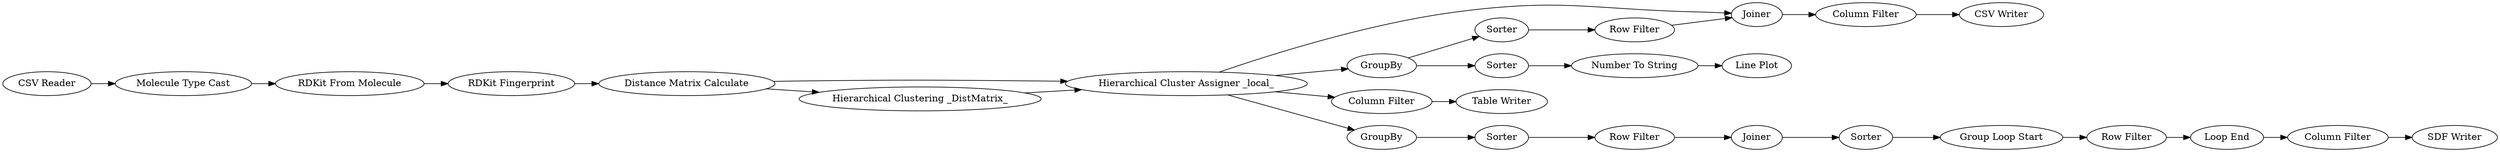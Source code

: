 digraph {
	"-235860733721945097_27" [label=Joiner]
	"2410571071434286933_275" [label="Number To String"]
	"-235860733721945097_29" [label=Sorter]
	"-235860733721945097_26" [label="Column Filter"]
	"2690057396470767499_16" [label=Sorter]
	"2410571071434286933_282" [label=Joiner]
	"2410571071434286933_276" [label="Line Plot"]
	"2410571071434286933_16" [label=Sorter]
	"2410571071434286933_262" [label="SDF Writer"]
	"2410571071434286933_3" [label="RDKit Fingerprint"]
	"-235860733721945097_23" [label="Loop End"]
	"2410571071434286933_263" [label="Column Filter"]
	"2410571071434286933_277" [label="CSV Writer"]
	"2410571071434286933_11" [label="Distance Matrix Calculate"]
	"2410571071434286933_13" [label=GroupBy]
	"2410571071434286933_12" [label="Hierarchical Cluster Assigner _local_"]
	"2690057396470767499_15" [label="Row Filter"]
	"2410571071434286933_7" [label="Hierarchical Clustering _DistMatrix_"]
	"-235860733721945097_16" [label=Sorter]
	"2410571071434286933_272" [label="RDKit From Molecule"]
	"2410571071434286933_271" [label="Molecule Type Cast"]
	"2410571071434286933_280" [label="Table Writer"]
	"2410571071434286933_279" [label="Column Filter"]
	"-235860733721945097_22" [label="Row Filter"]
	"-235860733721945097_24" [label=GroupBy]
	"2410571071434286933_278" [label="CSV Reader"]
	"-235860733721945097_15" [label="Row Filter"]
	"-235860733721945097_21" [label="Group Loop Start"]
	"2410571071434286933_275" -> "2410571071434286933_276"
	"2410571071434286933_272" -> "2410571071434286933_3"
	"-235860733721945097_24" -> "-235860733721945097_16"
	"2410571071434286933_12" -> "2410571071434286933_279"
	"2690057396470767499_15" -> "2410571071434286933_282"
	"-235860733721945097_16" -> "-235860733721945097_15"
	"2410571071434286933_282" -> "2410571071434286933_263"
	"2410571071434286933_278" -> "2410571071434286933_271"
	"2410571071434286933_279" -> "2410571071434286933_280"
	"-235860733721945097_27" -> "-235860733721945097_29"
	"2410571071434286933_12" -> "2410571071434286933_282"
	"2690057396470767499_16" -> "2690057396470767499_15"
	"-235860733721945097_23" -> "-235860733721945097_26"
	"2410571071434286933_13" -> "2410571071434286933_16"
	"-235860733721945097_22" -> "-235860733721945097_23"
	"2410571071434286933_16" -> "2410571071434286933_275"
	"2410571071434286933_263" -> "2410571071434286933_277"
	"-235860733721945097_26" -> "2410571071434286933_262"
	"2410571071434286933_3" -> "2410571071434286933_11"
	"-235860733721945097_29" -> "-235860733721945097_21"
	"2410571071434286933_11" -> "2410571071434286933_12"
	"-235860733721945097_21" -> "-235860733721945097_22"
	"2410571071434286933_12" -> "-235860733721945097_24"
	"2410571071434286933_271" -> "2410571071434286933_272"
	"2410571071434286933_7" -> "2410571071434286933_12"
	"-235860733721945097_15" -> "-235860733721945097_27"
	"2410571071434286933_13" -> "2690057396470767499_16"
	"2410571071434286933_11" -> "2410571071434286933_7"
	"2410571071434286933_12" -> "2410571071434286933_13"
	rankdir=LR
}
